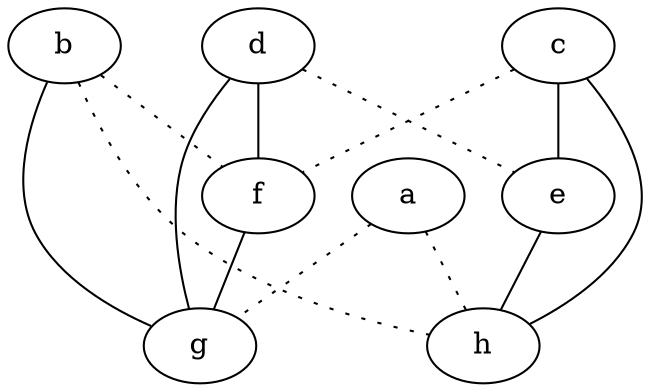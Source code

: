 graph {
a -- g [style=dotted];
a -- h [style=dotted];
b -- f [style=dotted];
b -- g;
b -- h [style=dotted];
c -- e;
c -- f [style=dotted];
c -- h;
d -- e [style=dotted];
d -- f;
d -- g;
e -- h;
f -- g;
}
